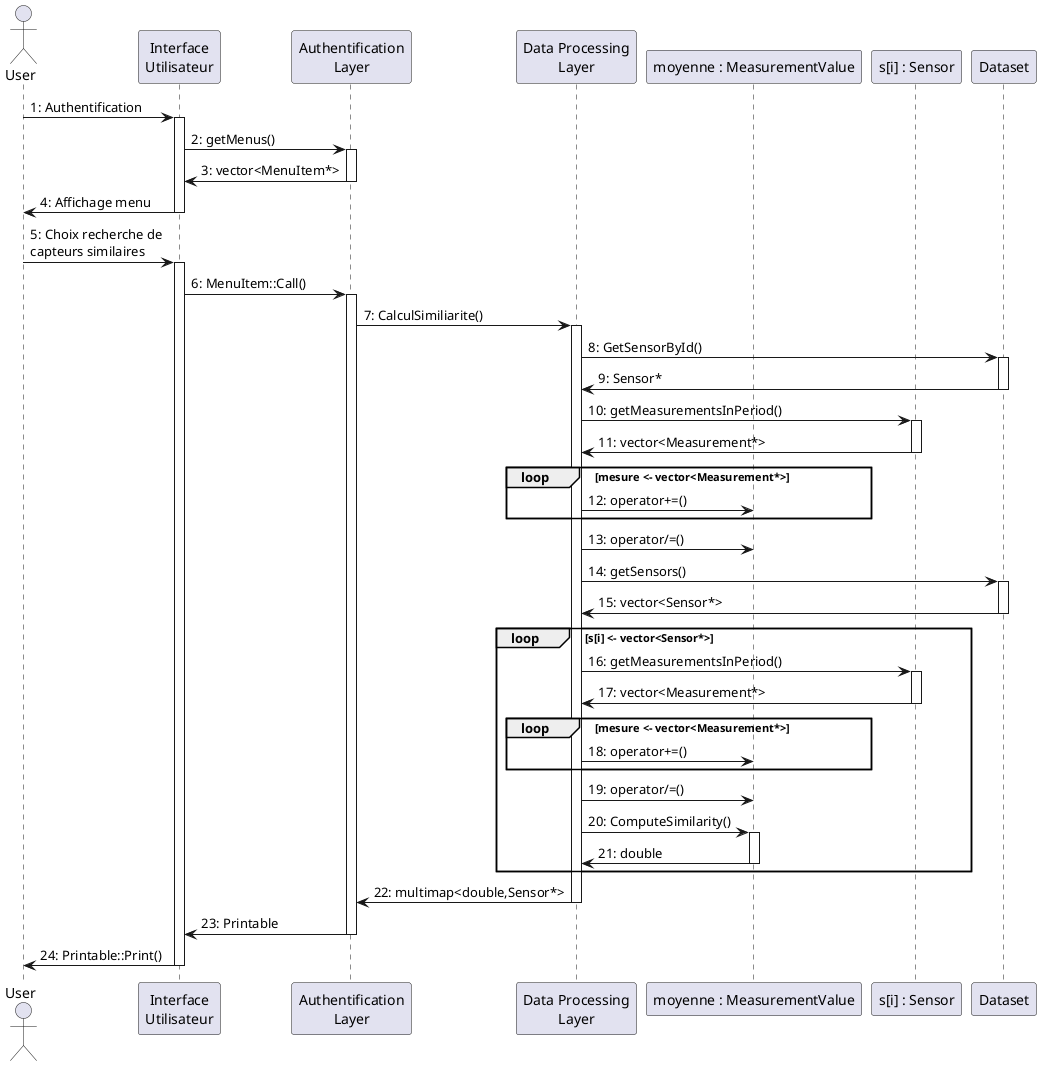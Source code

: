 @startuml

skinparam responseMessageBelowArrow true

actor User as user

participant "Interface\nUtilisateur" as ui
participant "Authentification\nLayer" as auth
participant "Data Processing\nLayer" as proc
participant "moyenne : MeasurementValue" as m
participant "s[i] : Sensor" as sensor
participant "Dataset" as data

user -> ui: 1: Authentification
activate ui

ui -> auth: 2: getMenus()
activate auth

auth -> ui: 3: vector<MenuItem*>
deactivate auth

ui -> user: 4: Affichage menu
deactivate ui

user -> ui: 5: Choix recherche de\ncapteurs similaires
activate ui

ui -> auth: 6: MenuItem::Call()

activate auth
auth -> proc: 7: CalculSimiliarite()
activate proc

proc -> data: 8: GetSensorById()
activate data
data -> proc: 9: Sensor*
deactivate data
proc -> sensor: 10: getMeasurementsInPeriod()
activate sensor
sensor -> proc: 11: vector<Measurement*>
deactivate sensor
loop mesure <- vector<Measurement*>
    proc -> m: 12: operator+=()
end loop

proc -> m: 13: operator/=()
deactivate sensor

proc -> data: 14: getSensors()
activate data
data -> proc: 15: vector<Sensor*>
deactivate data


loop s[i] <- vector<Sensor*>
    proc -> sensor: 16: getMeasurementsInPeriod()
    activate sensor
    sensor -> proc: 17: vector<Measurement*>
    deactivate sensor
    loop mesure <- vector<Measurement*>
        proc -> m: 18: operator+=()
    end loop

    proc -> m: 19: operator/=()

    proc -> m: 20: ComputeSimilarity()
    activate m
    m -> proc: 21: double
    deactivate m
end loop

proc -> auth: 22: multimap<double,Sensor*>
deactivate proc

auth -> ui: 23: Printable
deactivate auth

ui -> user: 24: Printable::Print()
deactivate ui

@enduml
